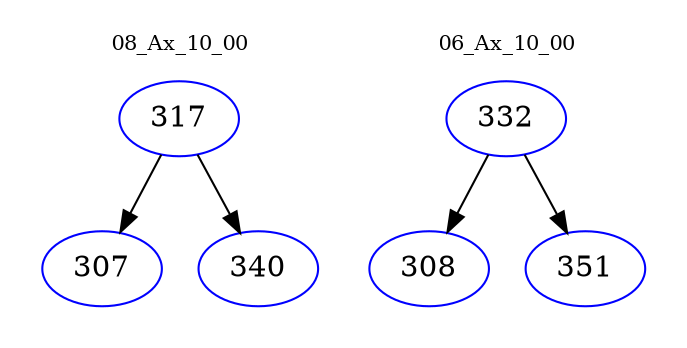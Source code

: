 digraph{
subgraph cluster_0 {
color = white
label = "08_Ax_10_00";
fontsize=10;
T0_317 [label="317", color="blue"]
T0_317 -> T0_307 [color="black"]
T0_307 [label="307", color="blue"]
T0_317 -> T0_340 [color="black"]
T0_340 [label="340", color="blue"]
}
subgraph cluster_1 {
color = white
label = "06_Ax_10_00";
fontsize=10;
T1_332 [label="332", color="blue"]
T1_332 -> T1_308 [color="black"]
T1_308 [label="308", color="blue"]
T1_332 -> T1_351 [color="black"]
T1_351 [label="351", color="blue"]
}
}
